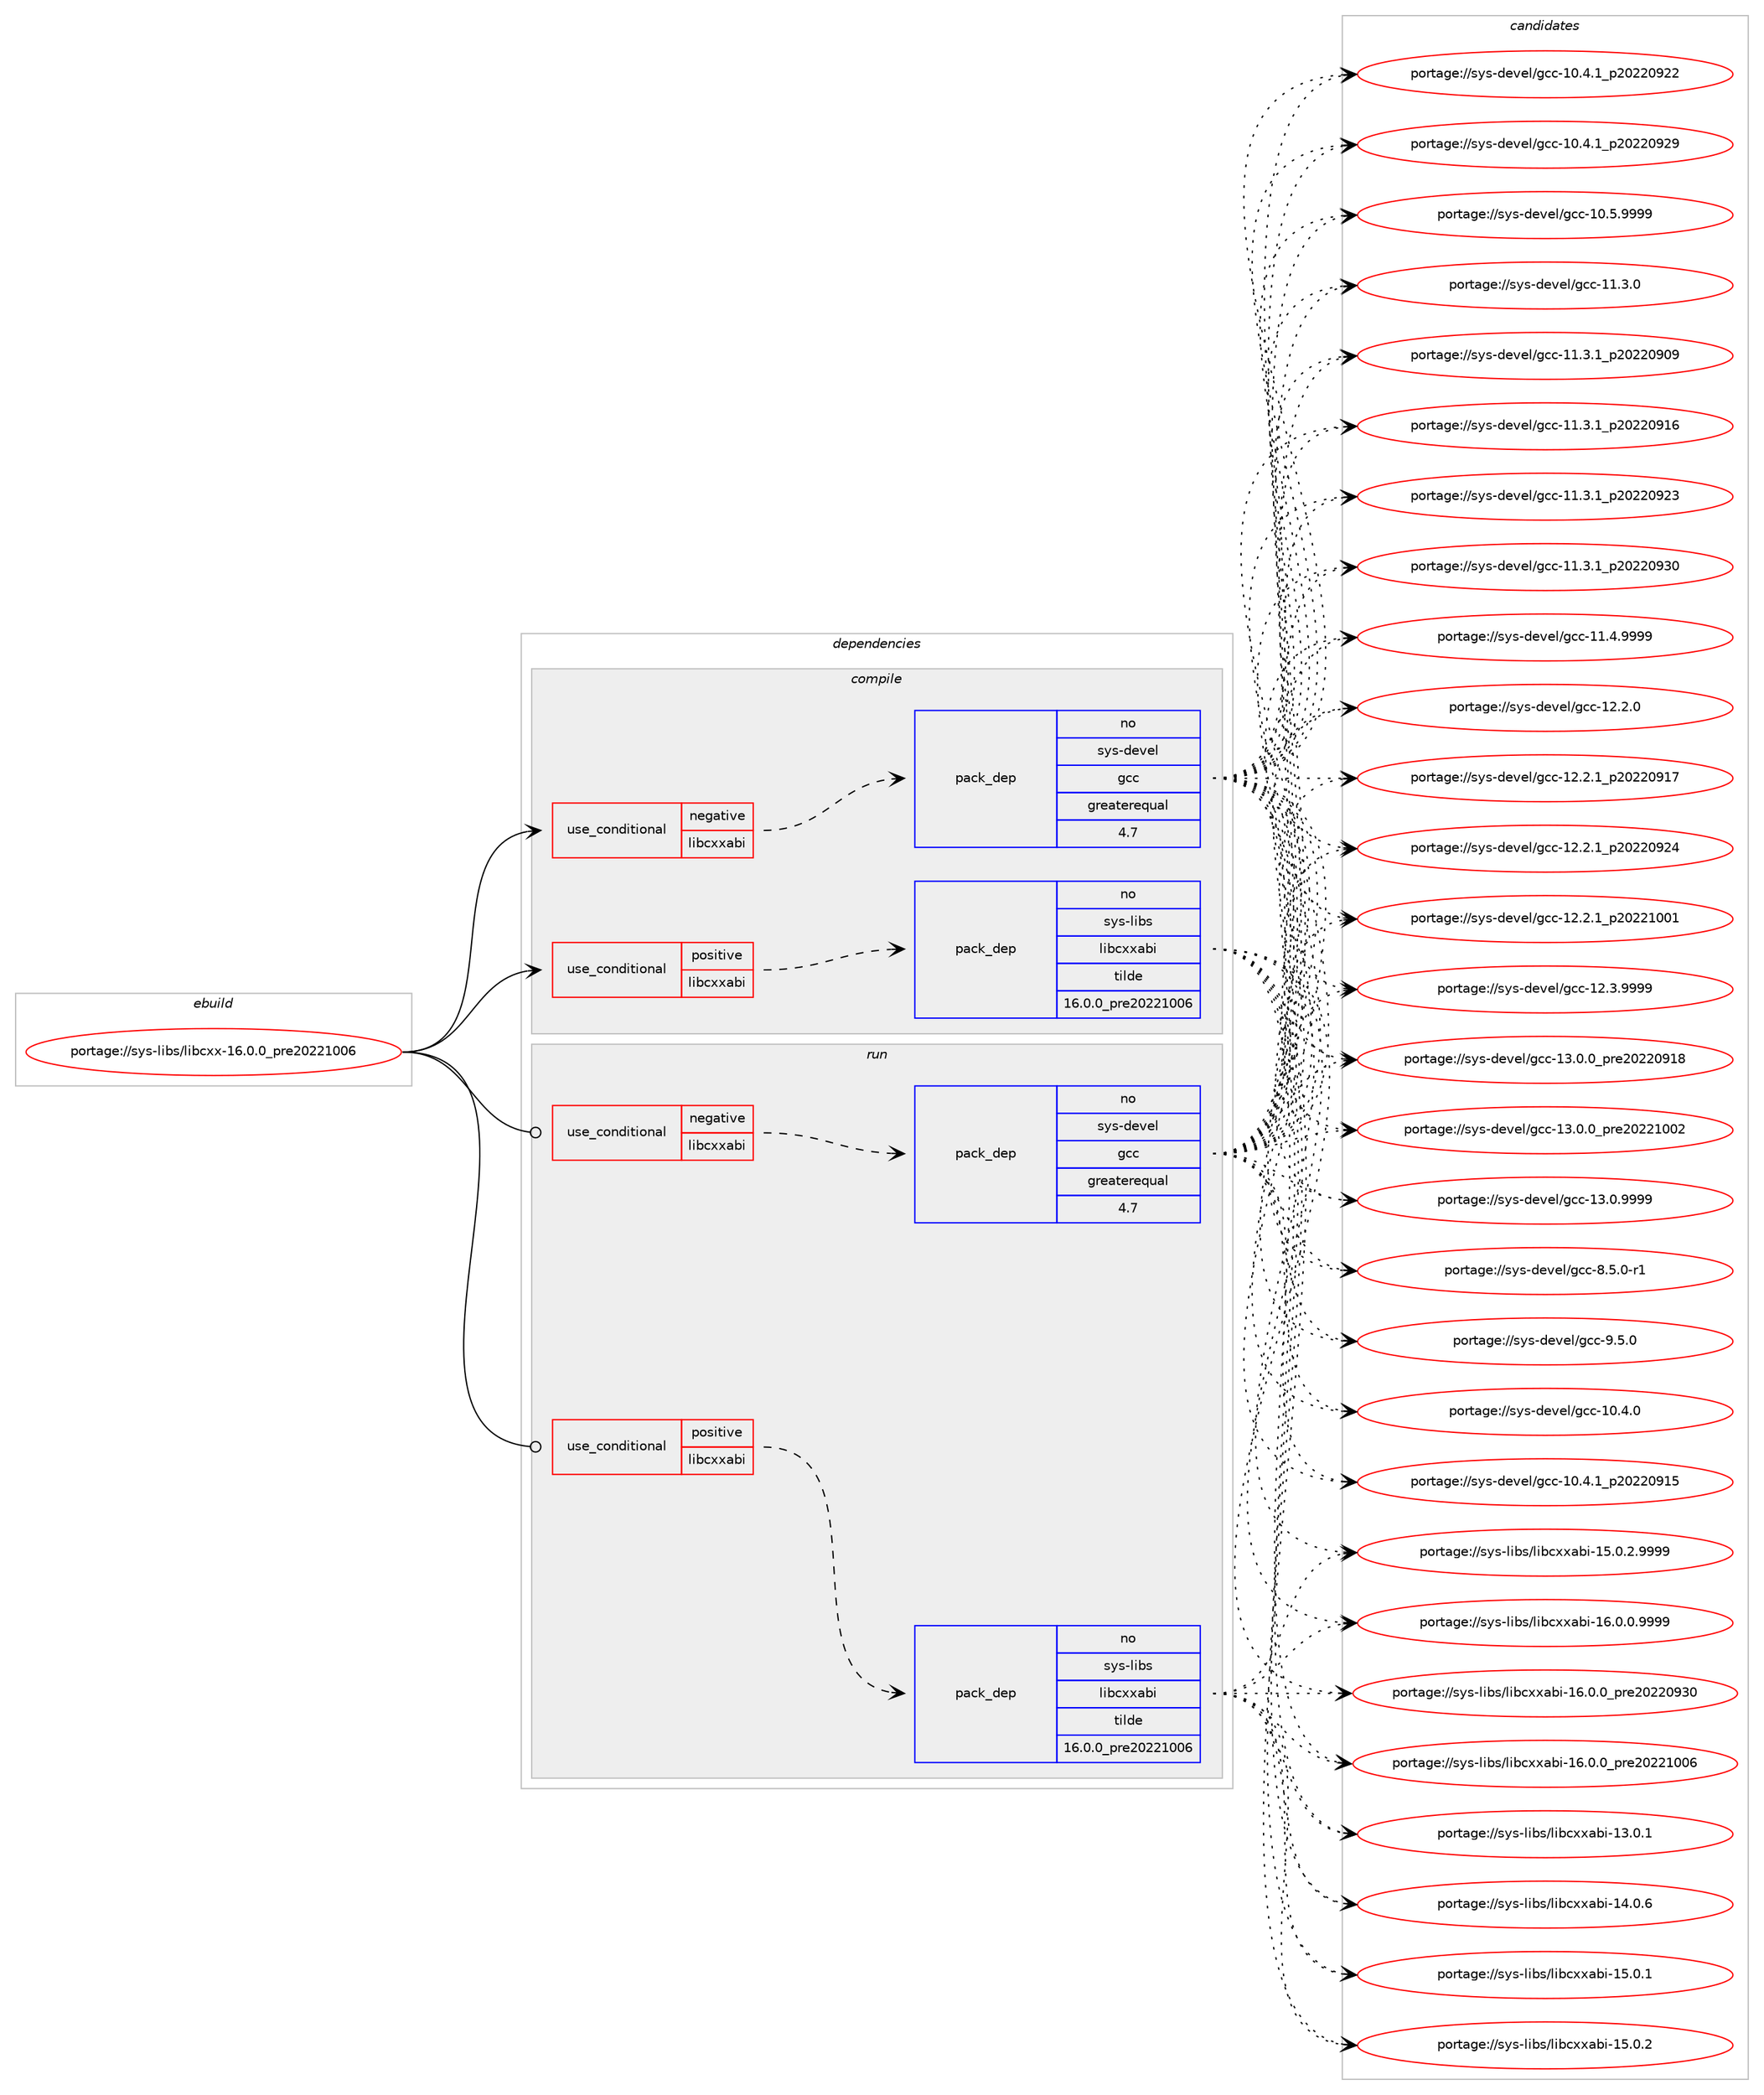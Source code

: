 digraph prolog {

# *************
# Graph options
# *************

newrank=true;
concentrate=true;
compound=true;
graph [rankdir=LR,fontname=Helvetica,fontsize=10,ranksep=1.5];#, ranksep=2.5, nodesep=0.2];
edge  [arrowhead=vee];
node  [fontname=Helvetica,fontsize=10];

# **********
# The ebuild
# **********

subgraph cluster_leftcol {
color=gray;
rank=same;
label=<<i>ebuild</i>>;
id [label="portage://sys-libs/libcxx-16.0.0_pre20221006", color=red, width=4, href="../sys-libs/libcxx-16.0.0_pre20221006.svg"];
}

# ****************
# The dependencies
# ****************

subgraph cluster_midcol {
color=gray;
label=<<i>dependencies</i>>;
subgraph cluster_compile {
fillcolor="#eeeeee";
style=filled;
label=<<i>compile</i>>;
subgraph cond533 {
dependency998 [label=<<TABLE BORDER="0" CELLBORDER="1" CELLSPACING="0" CELLPADDING="4"><TR><TD ROWSPAN="3" CELLPADDING="10">use_conditional</TD></TR><TR><TD>negative</TD></TR><TR><TD>libcxxabi</TD></TR></TABLE>>, shape=none, color=red];
subgraph pack458 {
dependency999 [label=<<TABLE BORDER="0" CELLBORDER="1" CELLSPACING="0" CELLPADDING="4" WIDTH="220"><TR><TD ROWSPAN="6" CELLPADDING="30">pack_dep</TD></TR><TR><TD WIDTH="110">no</TD></TR><TR><TD>sys-devel</TD></TR><TR><TD>gcc</TD></TR><TR><TD>greaterequal</TD></TR><TR><TD>4.7</TD></TR></TABLE>>, shape=none, color=blue];
}
dependency998:e -> dependency999:w [weight=20,style="dashed",arrowhead="vee"];
}
id:e -> dependency998:w [weight=20,style="solid",arrowhead="vee"];
subgraph cond534 {
dependency1000 [label=<<TABLE BORDER="0" CELLBORDER="1" CELLSPACING="0" CELLPADDING="4"><TR><TD ROWSPAN="3" CELLPADDING="10">use_conditional</TD></TR><TR><TD>positive</TD></TR><TR><TD>libcxxabi</TD></TR></TABLE>>, shape=none, color=red];
subgraph pack459 {
dependency1001 [label=<<TABLE BORDER="0" CELLBORDER="1" CELLSPACING="0" CELLPADDING="4" WIDTH="220"><TR><TD ROWSPAN="6" CELLPADDING="30">pack_dep</TD></TR><TR><TD WIDTH="110">no</TD></TR><TR><TD>sys-libs</TD></TR><TR><TD>libcxxabi</TD></TR><TR><TD>tilde</TD></TR><TR><TD>16.0.0_pre20221006</TD></TR></TABLE>>, shape=none, color=blue];
}
dependency1000:e -> dependency1001:w [weight=20,style="dashed",arrowhead="vee"];
}
id:e -> dependency1000:w [weight=20,style="solid",arrowhead="vee"];
# *** BEGIN UNKNOWN DEPENDENCY TYPE (TODO) ***
# id -> package_dependency(portage://sys-libs/libcxx-16.0.0_pre20221006,install,no,sys-devel,llvm,none,[,,],[slot(16)],[])
# *** END UNKNOWN DEPENDENCY TYPE (TODO) ***

# *** BEGIN UNKNOWN DEPENDENCY TYPE (TODO) ***
# id -> package_dependency(portage://sys-libs/libcxx-16.0.0_pre20221006,install,strong,sys-devel,llvm,none,[,,],[slot(0)],[])
# *** END UNKNOWN DEPENDENCY TYPE (TODO) ***

}
subgraph cluster_compileandrun {
fillcolor="#eeeeee";
style=filled;
label=<<i>compile and run</i>>;
}
subgraph cluster_run {
fillcolor="#eeeeee";
style=filled;
label=<<i>run</i>>;
subgraph cond535 {
dependency1002 [label=<<TABLE BORDER="0" CELLBORDER="1" CELLSPACING="0" CELLPADDING="4"><TR><TD ROWSPAN="3" CELLPADDING="10">use_conditional</TD></TR><TR><TD>negative</TD></TR><TR><TD>libcxxabi</TD></TR></TABLE>>, shape=none, color=red];
subgraph pack460 {
dependency1003 [label=<<TABLE BORDER="0" CELLBORDER="1" CELLSPACING="0" CELLPADDING="4" WIDTH="220"><TR><TD ROWSPAN="6" CELLPADDING="30">pack_dep</TD></TR><TR><TD WIDTH="110">no</TD></TR><TR><TD>sys-devel</TD></TR><TR><TD>gcc</TD></TR><TR><TD>greaterequal</TD></TR><TR><TD>4.7</TD></TR></TABLE>>, shape=none, color=blue];
}
dependency1002:e -> dependency1003:w [weight=20,style="dashed",arrowhead="vee"];
}
id:e -> dependency1002:w [weight=20,style="solid",arrowhead="odot"];
subgraph cond536 {
dependency1004 [label=<<TABLE BORDER="0" CELLBORDER="1" CELLSPACING="0" CELLPADDING="4"><TR><TD ROWSPAN="3" CELLPADDING="10">use_conditional</TD></TR><TR><TD>positive</TD></TR><TR><TD>libcxxabi</TD></TR></TABLE>>, shape=none, color=red];
subgraph pack461 {
dependency1005 [label=<<TABLE BORDER="0" CELLBORDER="1" CELLSPACING="0" CELLPADDING="4" WIDTH="220"><TR><TD ROWSPAN="6" CELLPADDING="30">pack_dep</TD></TR><TR><TD WIDTH="110">no</TD></TR><TR><TD>sys-libs</TD></TR><TR><TD>libcxxabi</TD></TR><TR><TD>tilde</TD></TR><TR><TD>16.0.0_pre20221006</TD></TR></TABLE>>, shape=none, color=blue];
}
dependency1004:e -> dependency1005:w [weight=20,style="dashed",arrowhead="vee"];
}
id:e -> dependency1004:w [weight=20,style="solid",arrowhead="odot"];
}
}

# **************
# The candidates
# **************

subgraph cluster_choices {
rank=same;
color=gray;
label=<<i>candidates</i>>;

subgraph choice458 {
color=black;
nodesep=1;
choice1151211154510010111810110847103999945494846524648 [label="portage://sys-devel/gcc-10.4.0", color=red, width=4,href="../sys-devel/gcc-10.4.0.svg"];
choice1151211154510010111810110847103999945494846524649951125048505048574953 [label="portage://sys-devel/gcc-10.4.1_p20220915", color=red, width=4,href="../sys-devel/gcc-10.4.1_p20220915.svg"];
choice1151211154510010111810110847103999945494846524649951125048505048575050 [label="portage://sys-devel/gcc-10.4.1_p20220922", color=red, width=4,href="../sys-devel/gcc-10.4.1_p20220922.svg"];
choice1151211154510010111810110847103999945494846524649951125048505048575057 [label="portage://sys-devel/gcc-10.4.1_p20220929", color=red, width=4,href="../sys-devel/gcc-10.4.1_p20220929.svg"];
choice1151211154510010111810110847103999945494846534657575757 [label="portage://sys-devel/gcc-10.5.9999", color=red, width=4,href="../sys-devel/gcc-10.5.9999.svg"];
choice1151211154510010111810110847103999945494946514648 [label="portage://sys-devel/gcc-11.3.0", color=red, width=4,href="../sys-devel/gcc-11.3.0.svg"];
choice1151211154510010111810110847103999945494946514649951125048505048574857 [label="portage://sys-devel/gcc-11.3.1_p20220909", color=red, width=4,href="../sys-devel/gcc-11.3.1_p20220909.svg"];
choice1151211154510010111810110847103999945494946514649951125048505048574954 [label="portage://sys-devel/gcc-11.3.1_p20220916", color=red, width=4,href="../sys-devel/gcc-11.3.1_p20220916.svg"];
choice1151211154510010111810110847103999945494946514649951125048505048575051 [label="portage://sys-devel/gcc-11.3.1_p20220923", color=red, width=4,href="../sys-devel/gcc-11.3.1_p20220923.svg"];
choice1151211154510010111810110847103999945494946514649951125048505048575148 [label="portage://sys-devel/gcc-11.3.1_p20220930", color=red, width=4,href="../sys-devel/gcc-11.3.1_p20220930.svg"];
choice1151211154510010111810110847103999945494946524657575757 [label="portage://sys-devel/gcc-11.4.9999", color=red, width=4,href="../sys-devel/gcc-11.4.9999.svg"];
choice1151211154510010111810110847103999945495046504648 [label="portage://sys-devel/gcc-12.2.0", color=red, width=4,href="../sys-devel/gcc-12.2.0.svg"];
choice1151211154510010111810110847103999945495046504649951125048505048574955 [label="portage://sys-devel/gcc-12.2.1_p20220917", color=red, width=4,href="../sys-devel/gcc-12.2.1_p20220917.svg"];
choice1151211154510010111810110847103999945495046504649951125048505048575052 [label="portage://sys-devel/gcc-12.2.1_p20220924", color=red, width=4,href="../sys-devel/gcc-12.2.1_p20220924.svg"];
choice1151211154510010111810110847103999945495046504649951125048505049484849 [label="portage://sys-devel/gcc-12.2.1_p20221001", color=red, width=4,href="../sys-devel/gcc-12.2.1_p20221001.svg"];
choice1151211154510010111810110847103999945495046514657575757 [label="portage://sys-devel/gcc-12.3.9999", color=red, width=4,href="../sys-devel/gcc-12.3.9999.svg"];
choice1151211154510010111810110847103999945495146484648951121141015048505048574956 [label="portage://sys-devel/gcc-13.0.0_pre20220918", color=red, width=4,href="../sys-devel/gcc-13.0.0_pre20220918.svg"];
choice1151211154510010111810110847103999945495146484648951121141015048505049484850 [label="portage://sys-devel/gcc-13.0.0_pre20221002", color=red, width=4,href="../sys-devel/gcc-13.0.0_pre20221002.svg"];
choice1151211154510010111810110847103999945495146484657575757 [label="portage://sys-devel/gcc-13.0.9999", color=red, width=4,href="../sys-devel/gcc-13.0.9999.svg"];
choice115121115451001011181011084710399994556465346484511449 [label="portage://sys-devel/gcc-8.5.0-r1", color=red, width=4,href="../sys-devel/gcc-8.5.0-r1.svg"];
choice11512111545100101118101108471039999455746534648 [label="portage://sys-devel/gcc-9.5.0", color=red, width=4,href="../sys-devel/gcc-9.5.0.svg"];
dependency999:e -> choice1151211154510010111810110847103999945494846524648:w [style=dotted,weight="100"];
dependency999:e -> choice1151211154510010111810110847103999945494846524649951125048505048574953:w [style=dotted,weight="100"];
dependency999:e -> choice1151211154510010111810110847103999945494846524649951125048505048575050:w [style=dotted,weight="100"];
dependency999:e -> choice1151211154510010111810110847103999945494846524649951125048505048575057:w [style=dotted,weight="100"];
dependency999:e -> choice1151211154510010111810110847103999945494846534657575757:w [style=dotted,weight="100"];
dependency999:e -> choice1151211154510010111810110847103999945494946514648:w [style=dotted,weight="100"];
dependency999:e -> choice1151211154510010111810110847103999945494946514649951125048505048574857:w [style=dotted,weight="100"];
dependency999:e -> choice1151211154510010111810110847103999945494946514649951125048505048574954:w [style=dotted,weight="100"];
dependency999:e -> choice1151211154510010111810110847103999945494946514649951125048505048575051:w [style=dotted,weight="100"];
dependency999:e -> choice1151211154510010111810110847103999945494946514649951125048505048575148:w [style=dotted,weight="100"];
dependency999:e -> choice1151211154510010111810110847103999945494946524657575757:w [style=dotted,weight="100"];
dependency999:e -> choice1151211154510010111810110847103999945495046504648:w [style=dotted,weight="100"];
dependency999:e -> choice1151211154510010111810110847103999945495046504649951125048505048574955:w [style=dotted,weight="100"];
dependency999:e -> choice1151211154510010111810110847103999945495046504649951125048505048575052:w [style=dotted,weight="100"];
dependency999:e -> choice1151211154510010111810110847103999945495046504649951125048505049484849:w [style=dotted,weight="100"];
dependency999:e -> choice1151211154510010111810110847103999945495046514657575757:w [style=dotted,weight="100"];
dependency999:e -> choice1151211154510010111810110847103999945495146484648951121141015048505048574956:w [style=dotted,weight="100"];
dependency999:e -> choice1151211154510010111810110847103999945495146484648951121141015048505049484850:w [style=dotted,weight="100"];
dependency999:e -> choice1151211154510010111810110847103999945495146484657575757:w [style=dotted,weight="100"];
dependency999:e -> choice115121115451001011181011084710399994556465346484511449:w [style=dotted,weight="100"];
dependency999:e -> choice11512111545100101118101108471039999455746534648:w [style=dotted,weight="100"];
}
subgraph choice459 {
color=black;
nodesep=1;
choice1151211154510810598115471081059899120120979810545495146484649 [label="portage://sys-libs/libcxxabi-13.0.1", color=red, width=4,href="../sys-libs/libcxxabi-13.0.1.svg"];
choice1151211154510810598115471081059899120120979810545495246484654 [label="portage://sys-libs/libcxxabi-14.0.6", color=red, width=4,href="../sys-libs/libcxxabi-14.0.6.svg"];
choice1151211154510810598115471081059899120120979810545495346484649 [label="portage://sys-libs/libcxxabi-15.0.1", color=red, width=4,href="../sys-libs/libcxxabi-15.0.1.svg"];
choice1151211154510810598115471081059899120120979810545495346484650 [label="portage://sys-libs/libcxxabi-15.0.2", color=red, width=4,href="../sys-libs/libcxxabi-15.0.2.svg"];
choice11512111545108105981154710810598991201209798105454953464846504657575757 [label="portage://sys-libs/libcxxabi-15.0.2.9999", color=red, width=4,href="../sys-libs/libcxxabi-15.0.2.9999.svg"];
choice11512111545108105981154710810598991201209798105454954464846484657575757 [label="portage://sys-libs/libcxxabi-16.0.0.9999", color=red, width=4,href="../sys-libs/libcxxabi-16.0.0.9999.svg"];
choice1151211154510810598115471081059899120120979810545495446484648951121141015048505048575148 [label="portage://sys-libs/libcxxabi-16.0.0_pre20220930", color=red, width=4,href="../sys-libs/libcxxabi-16.0.0_pre20220930.svg"];
choice1151211154510810598115471081059899120120979810545495446484648951121141015048505049484854 [label="portage://sys-libs/libcxxabi-16.0.0_pre20221006", color=red, width=4,href="../sys-libs/libcxxabi-16.0.0_pre20221006.svg"];
dependency1001:e -> choice1151211154510810598115471081059899120120979810545495146484649:w [style=dotted,weight="100"];
dependency1001:e -> choice1151211154510810598115471081059899120120979810545495246484654:w [style=dotted,weight="100"];
dependency1001:e -> choice1151211154510810598115471081059899120120979810545495346484649:w [style=dotted,weight="100"];
dependency1001:e -> choice1151211154510810598115471081059899120120979810545495346484650:w [style=dotted,weight="100"];
dependency1001:e -> choice11512111545108105981154710810598991201209798105454953464846504657575757:w [style=dotted,weight="100"];
dependency1001:e -> choice11512111545108105981154710810598991201209798105454954464846484657575757:w [style=dotted,weight="100"];
dependency1001:e -> choice1151211154510810598115471081059899120120979810545495446484648951121141015048505048575148:w [style=dotted,weight="100"];
dependency1001:e -> choice1151211154510810598115471081059899120120979810545495446484648951121141015048505049484854:w [style=dotted,weight="100"];
}
subgraph choice460 {
color=black;
nodesep=1;
choice1151211154510010111810110847103999945494846524648 [label="portage://sys-devel/gcc-10.4.0", color=red, width=4,href="../sys-devel/gcc-10.4.0.svg"];
choice1151211154510010111810110847103999945494846524649951125048505048574953 [label="portage://sys-devel/gcc-10.4.1_p20220915", color=red, width=4,href="../sys-devel/gcc-10.4.1_p20220915.svg"];
choice1151211154510010111810110847103999945494846524649951125048505048575050 [label="portage://sys-devel/gcc-10.4.1_p20220922", color=red, width=4,href="../sys-devel/gcc-10.4.1_p20220922.svg"];
choice1151211154510010111810110847103999945494846524649951125048505048575057 [label="portage://sys-devel/gcc-10.4.1_p20220929", color=red, width=4,href="../sys-devel/gcc-10.4.1_p20220929.svg"];
choice1151211154510010111810110847103999945494846534657575757 [label="portage://sys-devel/gcc-10.5.9999", color=red, width=4,href="../sys-devel/gcc-10.5.9999.svg"];
choice1151211154510010111810110847103999945494946514648 [label="portage://sys-devel/gcc-11.3.0", color=red, width=4,href="../sys-devel/gcc-11.3.0.svg"];
choice1151211154510010111810110847103999945494946514649951125048505048574857 [label="portage://sys-devel/gcc-11.3.1_p20220909", color=red, width=4,href="../sys-devel/gcc-11.3.1_p20220909.svg"];
choice1151211154510010111810110847103999945494946514649951125048505048574954 [label="portage://sys-devel/gcc-11.3.1_p20220916", color=red, width=4,href="../sys-devel/gcc-11.3.1_p20220916.svg"];
choice1151211154510010111810110847103999945494946514649951125048505048575051 [label="portage://sys-devel/gcc-11.3.1_p20220923", color=red, width=4,href="../sys-devel/gcc-11.3.1_p20220923.svg"];
choice1151211154510010111810110847103999945494946514649951125048505048575148 [label="portage://sys-devel/gcc-11.3.1_p20220930", color=red, width=4,href="../sys-devel/gcc-11.3.1_p20220930.svg"];
choice1151211154510010111810110847103999945494946524657575757 [label="portage://sys-devel/gcc-11.4.9999", color=red, width=4,href="../sys-devel/gcc-11.4.9999.svg"];
choice1151211154510010111810110847103999945495046504648 [label="portage://sys-devel/gcc-12.2.0", color=red, width=4,href="../sys-devel/gcc-12.2.0.svg"];
choice1151211154510010111810110847103999945495046504649951125048505048574955 [label="portage://sys-devel/gcc-12.2.1_p20220917", color=red, width=4,href="../sys-devel/gcc-12.2.1_p20220917.svg"];
choice1151211154510010111810110847103999945495046504649951125048505048575052 [label="portage://sys-devel/gcc-12.2.1_p20220924", color=red, width=4,href="../sys-devel/gcc-12.2.1_p20220924.svg"];
choice1151211154510010111810110847103999945495046504649951125048505049484849 [label="portage://sys-devel/gcc-12.2.1_p20221001", color=red, width=4,href="../sys-devel/gcc-12.2.1_p20221001.svg"];
choice1151211154510010111810110847103999945495046514657575757 [label="portage://sys-devel/gcc-12.3.9999", color=red, width=4,href="../sys-devel/gcc-12.3.9999.svg"];
choice1151211154510010111810110847103999945495146484648951121141015048505048574956 [label="portage://sys-devel/gcc-13.0.0_pre20220918", color=red, width=4,href="../sys-devel/gcc-13.0.0_pre20220918.svg"];
choice1151211154510010111810110847103999945495146484648951121141015048505049484850 [label="portage://sys-devel/gcc-13.0.0_pre20221002", color=red, width=4,href="../sys-devel/gcc-13.0.0_pre20221002.svg"];
choice1151211154510010111810110847103999945495146484657575757 [label="portage://sys-devel/gcc-13.0.9999", color=red, width=4,href="../sys-devel/gcc-13.0.9999.svg"];
choice115121115451001011181011084710399994556465346484511449 [label="portage://sys-devel/gcc-8.5.0-r1", color=red, width=4,href="../sys-devel/gcc-8.5.0-r1.svg"];
choice11512111545100101118101108471039999455746534648 [label="portage://sys-devel/gcc-9.5.0", color=red, width=4,href="../sys-devel/gcc-9.5.0.svg"];
dependency1003:e -> choice1151211154510010111810110847103999945494846524648:w [style=dotted,weight="100"];
dependency1003:e -> choice1151211154510010111810110847103999945494846524649951125048505048574953:w [style=dotted,weight="100"];
dependency1003:e -> choice1151211154510010111810110847103999945494846524649951125048505048575050:w [style=dotted,weight="100"];
dependency1003:e -> choice1151211154510010111810110847103999945494846524649951125048505048575057:w [style=dotted,weight="100"];
dependency1003:e -> choice1151211154510010111810110847103999945494846534657575757:w [style=dotted,weight="100"];
dependency1003:e -> choice1151211154510010111810110847103999945494946514648:w [style=dotted,weight="100"];
dependency1003:e -> choice1151211154510010111810110847103999945494946514649951125048505048574857:w [style=dotted,weight="100"];
dependency1003:e -> choice1151211154510010111810110847103999945494946514649951125048505048574954:w [style=dotted,weight="100"];
dependency1003:e -> choice1151211154510010111810110847103999945494946514649951125048505048575051:w [style=dotted,weight="100"];
dependency1003:e -> choice1151211154510010111810110847103999945494946514649951125048505048575148:w [style=dotted,weight="100"];
dependency1003:e -> choice1151211154510010111810110847103999945494946524657575757:w [style=dotted,weight="100"];
dependency1003:e -> choice1151211154510010111810110847103999945495046504648:w [style=dotted,weight="100"];
dependency1003:e -> choice1151211154510010111810110847103999945495046504649951125048505048574955:w [style=dotted,weight="100"];
dependency1003:e -> choice1151211154510010111810110847103999945495046504649951125048505048575052:w [style=dotted,weight="100"];
dependency1003:e -> choice1151211154510010111810110847103999945495046504649951125048505049484849:w [style=dotted,weight="100"];
dependency1003:e -> choice1151211154510010111810110847103999945495046514657575757:w [style=dotted,weight="100"];
dependency1003:e -> choice1151211154510010111810110847103999945495146484648951121141015048505048574956:w [style=dotted,weight="100"];
dependency1003:e -> choice1151211154510010111810110847103999945495146484648951121141015048505049484850:w [style=dotted,weight="100"];
dependency1003:e -> choice1151211154510010111810110847103999945495146484657575757:w [style=dotted,weight="100"];
dependency1003:e -> choice115121115451001011181011084710399994556465346484511449:w [style=dotted,weight="100"];
dependency1003:e -> choice11512111545100101118101108471039999455746534648:w [style=dotted,weight="100"];
}
subgraph choice461 {
color=black;
nodesep=1;
choice1151211154510810598115471081059899120120979810545495146484649 [label="portage://sys-libs/libcxxabi-13.0.1", color=red, width=4,href="../sys-libs/libcxxabi-13.0.1.svg"];
choice1151211154510810598115471081059899120120979810545495246484654 [label="portage://sys-libs/libcxxabi-14.0.6", color=red, width=4,href="../sys-libs/libcxxabi-14.0.6.svg"];
choice1151211154510810598115471081059899120120979810545495346484649 [label="portage://sys-libs/libcxxabi-15.0.1", color=red, width=4,href="../sys-libs/libcxxabi-15.0.1.svg"];
choice1151211154510810598115471081059899120120979810545495346484650 [label="portage://sys-libs/libcxxabi-15.0.2", color=red, width=4,href="../sys-libs/libcxxabi-15.0.2.svg"];
choice11512111545108105981154710810598991201209798105454953464846504657575757 [label="portage://sys-libs/libcxxabi-15.0.2.9999", color=red, width=4,href="../sys-libs/libcxxabi-15.0.2.9999.svg"];
choice11512111545108105981154710810598991201209798105454954464846484657575757 [label="portage://sys-libs/libcxxabi-16.0.0.9999", color=red, width=4,href="../sys-libs/libcxxabi-16.0.0.9999.svg"];
choice1151211154510810598115471081059899120120979810545495446484648951121141015048505048575148 [label="portage://sys-libs/libcxxabi-16.0.0_pre20220930", color=red, width=4,href="../sys-libs/libcxxabi-16.0.0_pre20220930.svg"];
choice1151211154510810598115471081059899120120979810545495446484648951121141015048505049484854 [label="portage://sys-libs/libcxxabi-16.0.0_pre20221006", color=red, width=4,href="../sys-libs/libcxxabi-16.0.0_pre20221006.svg"];
dependency1005:e -> choice1151211154510810598115471081059899120120979810545495146484649:w [style=dotted,weight="100"];
dependency1005:e -> choice1151211154510810598115471081059899120120979810545495246484654:w [style=dotted,weight="100"];
dependency1005:e -> choice1151211154510810598115471081059899120120979810545495346484649:w [style=dotted,weight="100"];
dependency1005:e -> choice1151211154510810598115471081059899120120979810545495346484650:w [style=dotted,weight="100"];
dependency1005:e -> choice11512111545108105981154710810598991201209798105454953464846504657575757:w [style=dotted,weight="100"];
dependency1005:e -> choice11512111545108105981154710810598991201209798105454954464846484657575757:w [style=dotted,weight="100"];
dependency1005:e -> choice1151211154510810598115471081059899120120979810545495446484648951121141015048505048575148:w [style=dotted,weight="100"];
dependency1005:e -> choice1151211154510810598115471081059899120120979810545495446484648951121141015048505049484854:w [style=dotted,weight="100"];
}
}

}
